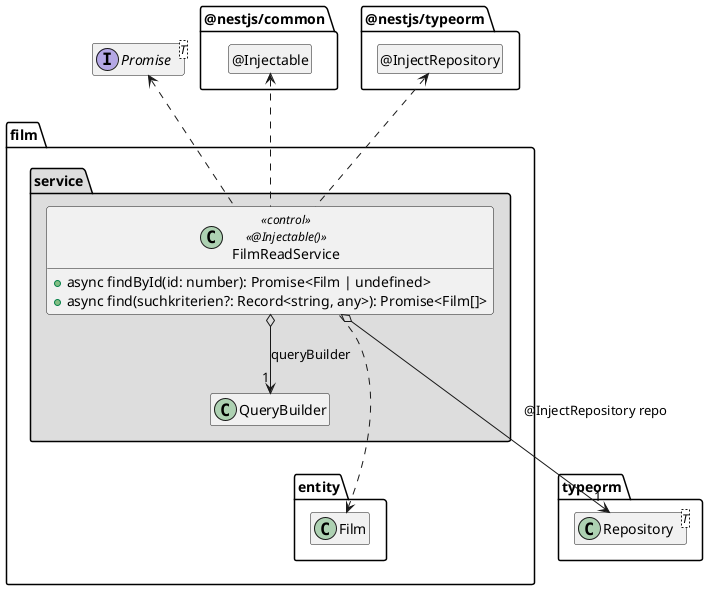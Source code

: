 ' Preview durch <Alt>d

@startuml Anwendungskern

interface Promise<T>

package @nestjs/common {
  class "@Injectable" as Injectable
  hide Injectable circle
}

package typeorm {
  class Repository<T>
}

package @nestjs/typeorm {
  class "@InjectRepository" as InjectRepository
  hide InjectRepository circle
}

package film {
  package entity {
    class Film
  }

  package service #DDDDDD {
    class QueryBuilder

    class FilmReadService << control >> <<@Injectable()>> {
      + async findById(id: number): Promise<Film | undefined>
      + async find(suchkriterien?: Record<string, any>): Promise<Film[]>
    }

    FilmReadService o--> "1" QueryBuilder: queryBuilder
    FilmReadService o--> "1" Repository: @InjectRepository repo

    FilmReadService .up.> Injectable
    FilmReadService .up.> InjectRepository

    FilmReadService .up.> Promise
    FilmReadService ..> Film

    QueryBuilder .[hidden].> Repository
    QueryBuilder .[hidden].> Film
  }
}

hide empty members


@enduml
